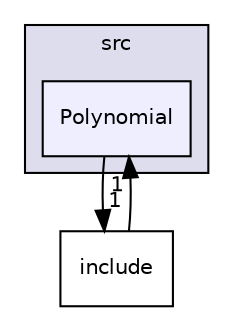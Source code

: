 digraph "src/Polynomial" {
  compound=true
  node [ fontsize="10", fontname="Helvetica"];
  edge [ labelfontsize="10", labelfontname="Helvetica"];
  subgraph clusterdir_68267d1309a1af8e8297ef4c3efbcdba {
    graph [ bgcolor="#ddddee", pencolor="black", label="src" fontname="Helvetica", fontsize="10", URL="dir_68267d1309a1af8e8297ef4c3efbcdba.html"]
  dir_f13398f275712f510bf2e7cb4ec11add [shape=box, label="Polynomial", style="filled", fillcolor="#eeeeff", pencolor="black", URL="dir_f13398f275712f510bf2e7cb4ec11add.html"];
  }
  dir_d44c64559bbebec7f509842c48db8b23 [shape=box label="include" URL="dir_d44c64559bbebec7f509842c48db8b23.html"];
  dir_d44c64559bbebec7f509842c48db8b23->dir_f13398f275712f510bf2e7cb4ec11add [headlabel="1", labeldistance=1.5 headhref="dir_000000_000009.html"];
  dir_f13398f275712f510bf2e7cb4ec11add->dir_d44c64559bbebec7f509842c48db8b23 [headlabel="1", labeldistance=1.5 headhref="dir_000009_000000.html"];
}
